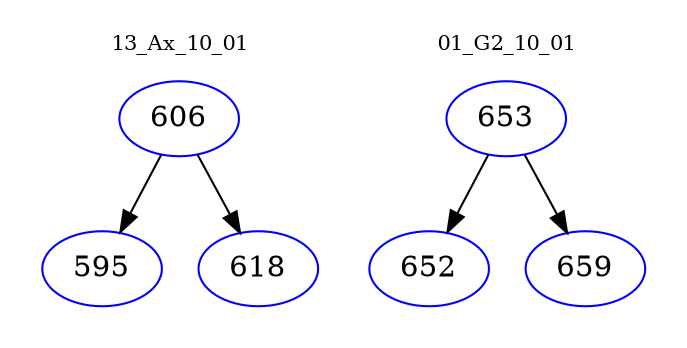 digraph{
subgraph cluster_0 {
color = white
label = "13_Ax_10_01";
fontsize=10;
T0_606 [label="606", color="blue"]
T0_606 -> T0_595 [color="black"]
T0_595 [label="595", color="blue"]
T0_606 -> T0_618 [color="black"]
T0_618 [label="618", color="blue"]
}
subgraph cluster_1 {
color = white
label = "01_G2_10_01";
fontsize=10;
T1_653 [label="653", color="blue"]
T1_653 -> T1_652 [color="black"]
T1_652 [label="652", color="blue"]
T1_653 -> T1_659 [color="black"]
T1_659 [label="659", color="blue"]
}
}
